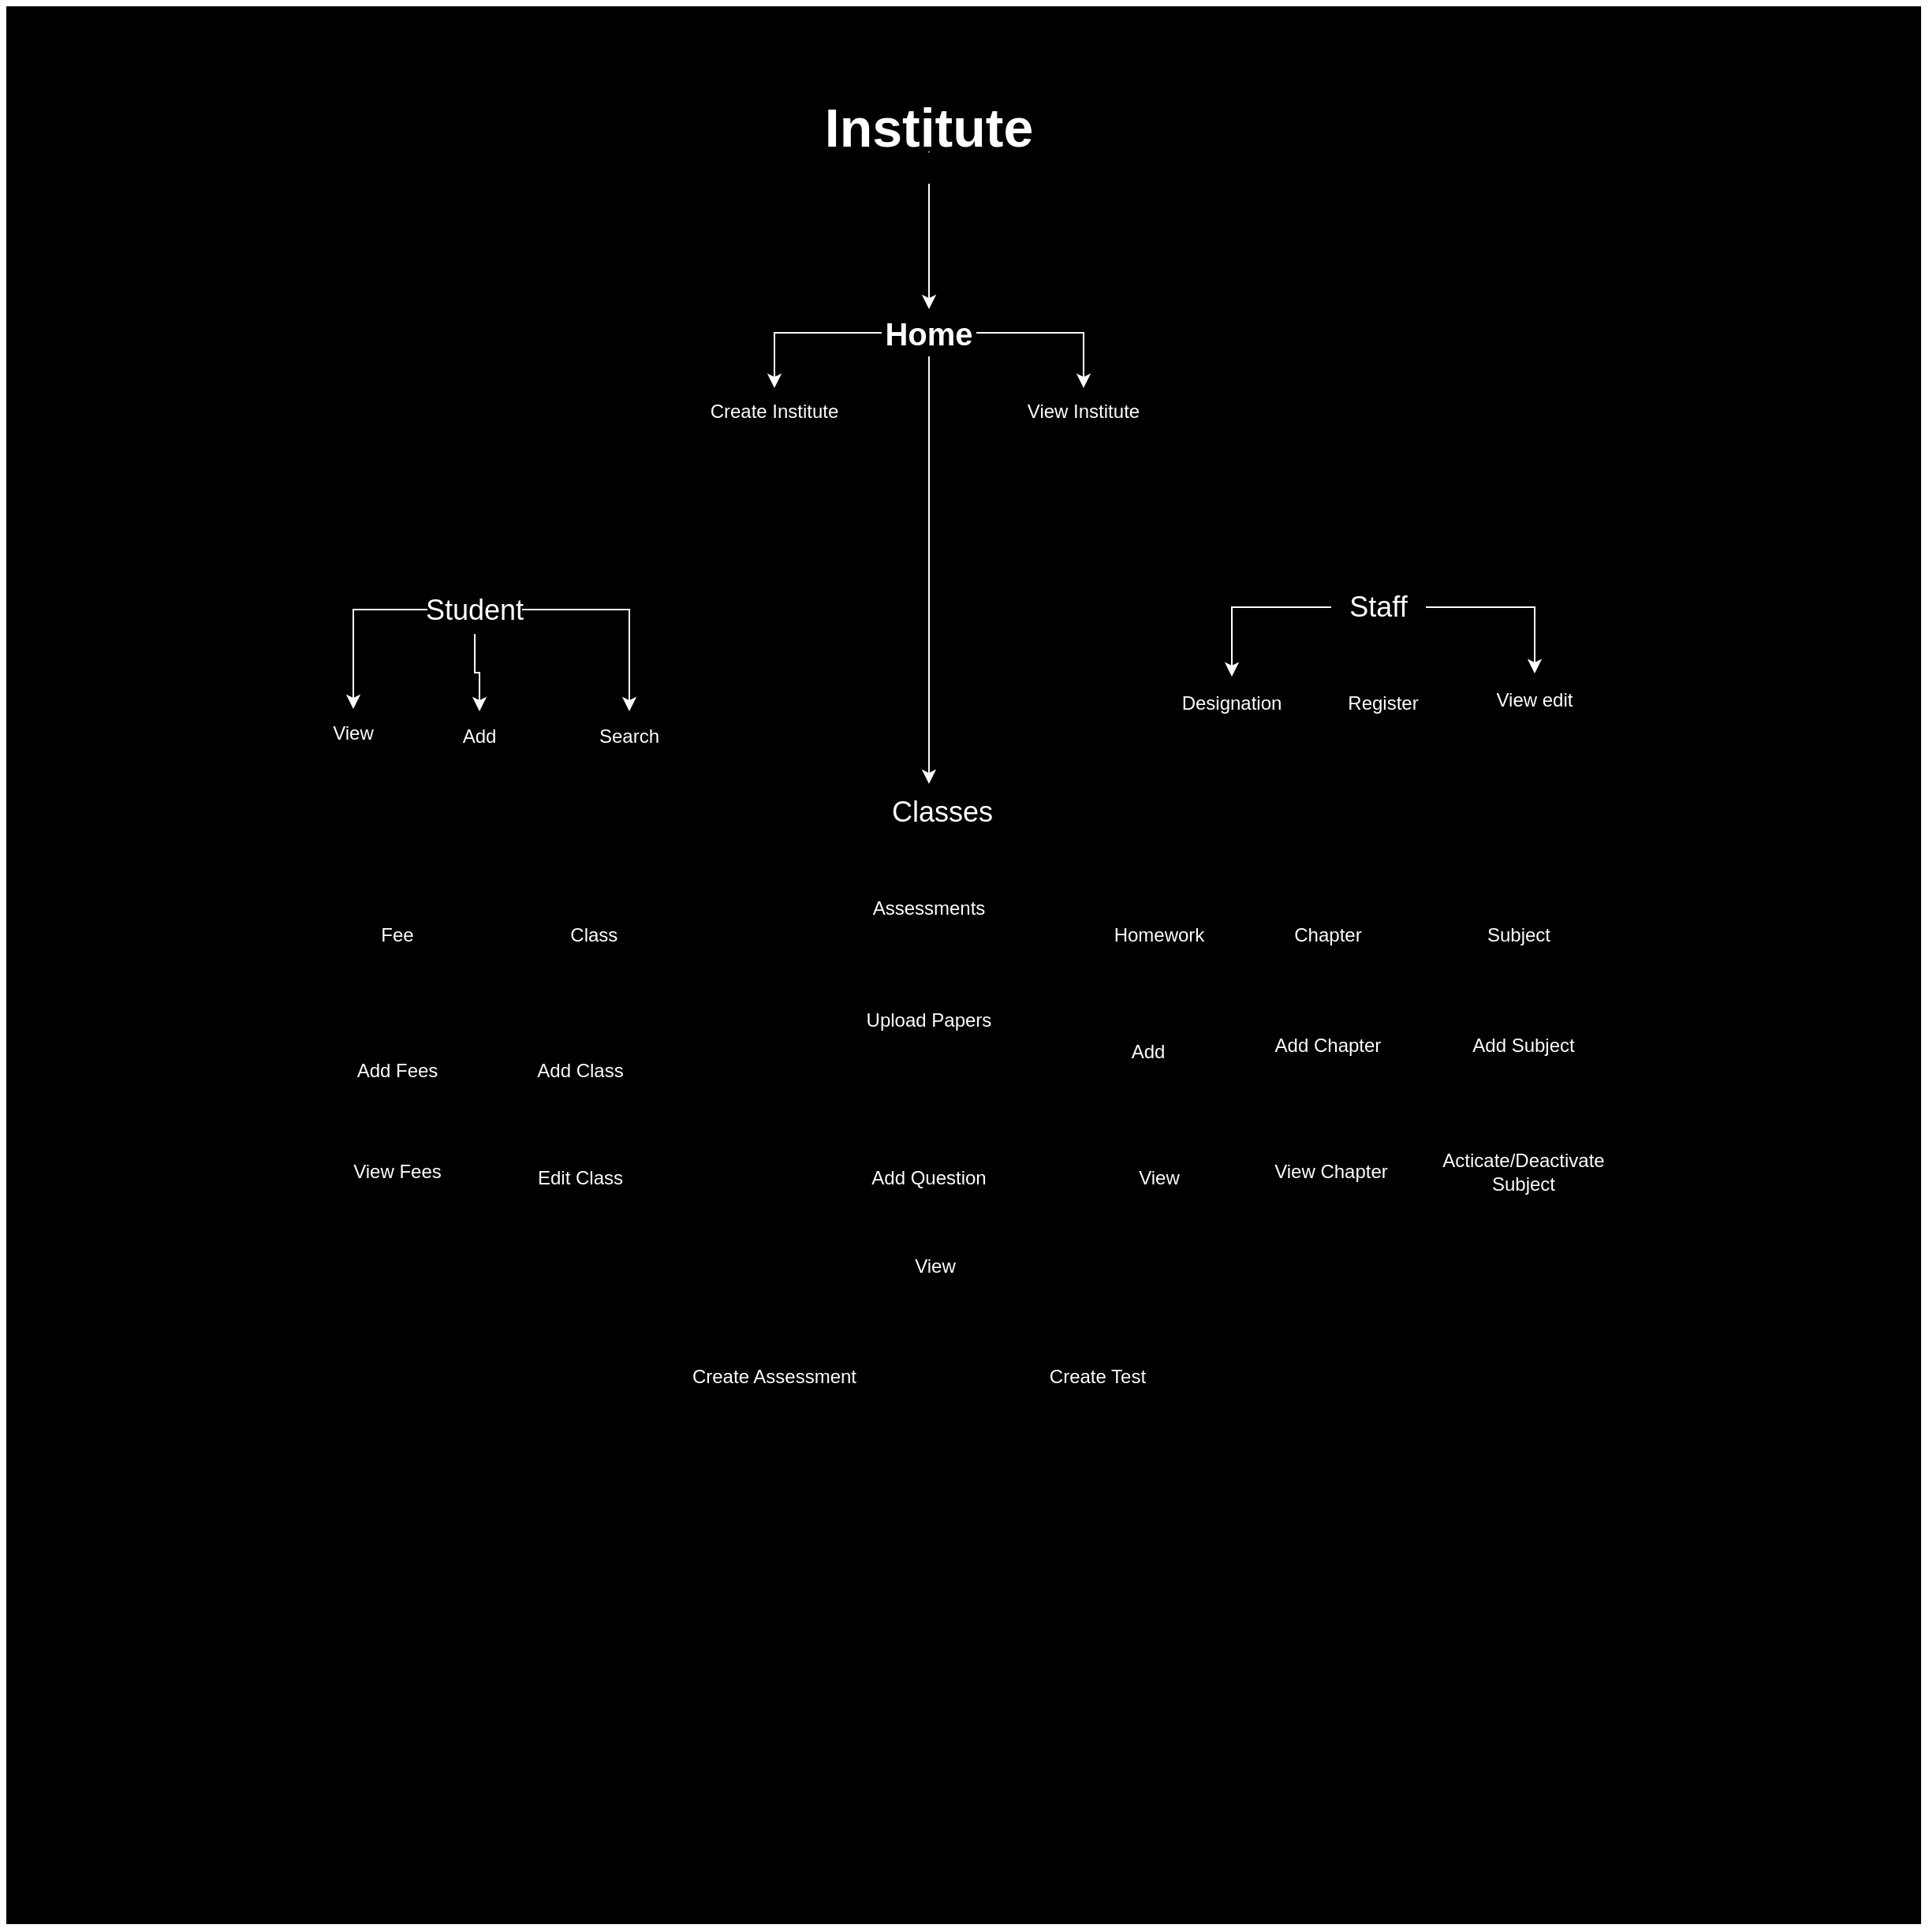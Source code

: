 <mxfile version="22.1.9" type="github" pages="3">
  <diagram id="XfFQc4lpr45RmB7iYrq8" name="Page-2">
    <mxGraphModel dx="1834" dy="1190" grid="0" gridSize="10" guides="1" tooltips="1" connect="1" arrows="1" fold="1" page="0" pageScale="1" pageWidth="850" pageHeight="1100" background="none" math="0" shadow="0">
      <root>
        <mxCell id="0" />
        <mxCell id="1" parent="0" />
        <mxCell id="HX8A5rJwsRxUEgA0GypL-1" value="" style="whiteSpace=wrap;html=1;aspect=fixed;fillColor=#000000;strokeWidth=4;strokeColor=#FFFFFF;perimeterSpacing=5;" vertex="1" parent="1">
          <mxGeometry x="-182" y="-4" width="1218" height="1220" as="geometry" />
        </mxCell>
        <mxCell id="BUTNde6oCuLkYMGQmW4x-39" style="edgeStyle=orthogonalEdgeStyle;rounded=0;orthogonalLoop=1;jettySize=auto;html=1;" edge="1" parent="1" source="BUTNde6oCuLkYMGQmW4x-2" target="BUTNde6oCuLkYMGQmW4x-3">
          <mxGeometry relative="1" as="geometry" />
        </mxCell>
        <mxCell id="BUTNde6oCuLkYMGQmW4x-41" value="" style="edgeStyle=orthogonalEdgeStyle;rounded=0;orthogonalLoop=1;jettySize=auto;html=1;" edge="1" parent="1" source="BUTNde6oCuLkYMGQmW4x-2" target="BUTNde6oCuLkYMGQmW4x-3">
          <mxGeometry relative="1" as="geometry" />
        </mxCell>
        <mxCell id="bxC1SI5Ce3kbiHqST6tL-2" style="edgeStyle=orthogonalEdgeStyle;rounded=0;orthogonalLoop=1;jettySize=auto;html=1;entryX=0.5;entryY=0;entryDx=0;entryDy=0;strokeColor=#FFFFFF;" edge="1" parent="1" source="BUTNde6oCuLkYMGQmW4x-2" target="BUTNde6oCuLkYMGQmW4x-3">
          <mxGeometry relative="1" as="geometry" />
        </mxCell>
        <mxCell id="BUTNde6oCuLkYMGQmW4x-2" value="&lt;h1 style=&quot;font-size: 34px;&quot;&gt;Institute&lt;/h1&gt;" style="text;html=1;strokeColor=none;fillColor=none;align=center;verticalAlign=middle;whiteSpace=wrap;rounded=0;labelBackgroundColor=none;fontColor=#FFFFFF;" vertex="1" parent="1">
          <mxGeometry x="290" y="60" width="230" height="30" as="geometry" />
        </mxCell>
        <mxCell id="bxC1SI5Ce3kbiHqST6tL-3" style="edgeStyle=orthogonalEdgeStyle;rounded=0;orthogonalLoop=1;jettySize=auto;html=1;entryX=0.5;entryY=0;entryDx=0;entryDy=0;strokeColor=#FFFFFF;" edge="1" parent="1" source="BUTNde6oCuLkYMGQmW4x-3" target="BUTNde6oCuLkYMGQmW4x-8">
          <mxGeometry relative="1" as="geometry" />
        </mxCell>
        <mxCell id="bxC1SI5Ce3kbiHqST6tL-4" value="" style="edgeStyle=orthogonalEdgeStyle;rounded=0;orthogonalLoop=1;jettySize=auto;html=1;" edge="1" parent="1" source="BUTNde6oCuLkYMGQmW4x-3" target="BUTNde6oCuLkYMGQmW4x-9">
          <mxGeometry relative="1" as="geometry" />
        </mxCell>
        <mxCell id="bxC1SI5Ce3kbiHqST6tL-8" style="edgeStyle=orthogonalEdgeStyle;rounded=0;orthogonalLoop=1;jettySize=auto;html=1;entryX=0.5;entryY=0;entryDx=0;entryDy=0;strokeColor=#FFFFFF;" edge="1" parent="1" source="BUTNde6oCuLkYMGQmW4x-3" target="BUTNde6oCuLkYMGQmW4x-9">
          <mxGeometry relative="1" as="geometry" />
        </mxCell>
        <mxCell id="bxC1SI5Ce3kbiHqST6tL-10" style="edgeStyle=orthogonalEdgeStyle;rounded=0;orthogonalLoop=1;jettySize=auto;html=1;entryX=0.569;entryY=-0.029;entryDx=0;entryDy=0;entryPerimeter=0;fillColor=#FFFFFF;strokeColor=#FFFFFF;" edge="1" parent="1" source="BUTNde6oCuLkYMGQmW4x-3" target="BUTNde6oCuLkYMGQmW4x-17">
          <mxGeometry relative="1" as="geometry" />
        </mxCell>
        <mxCell id="BUTNde6oCuLkYMGQmW4x-3" value="&lt;h3 style=&quot;font-size: 15px;&quot;&gt;&lt;font style=&quot;font-size: 20px;&quot;&gt;Home&lt;/font&gt;&lt;/h3&gt;" style="text;html=1;strokeColor=none;fillColor=none;align=center;verticalAlign=middle;whiteSpace=wrap;rounded=0;labelBackgroundColor=none;fontColor=#FFFFFF;" vertex="1" parent="1">
          <mxGeometry x="375" y="190" width="60" height="30" as="geometry" />
        </mxCell>
        <mxCell id="bxC1SI5Ce3kbiHqST6tL-16" style="edgeStyle=orthogonalEdgeStyle;rounded=0;orthogonalLoop=1;jettySize=auto;html=1;entryX=0.5;entryY=0;entryDx=0;entryDy=0;strokeColor=#FFFFFF;" edge="1" parent="1" source="BUTNde6oCuLkYMGQmW4x-4" target="BUTNde6oCuLkYMGQmW4x-6">
          <mxGeometry relative="1" as="geometry" />
        </mxCell>
        <mxCell id="bxC1SI5Ce3kbiHqST6tL-17" style="edgeStyle=orthogonalEdgeStyle;rounded=0;orthogonalLoop=1;jettySize=auto;html=1;entryX=0.5;entryY=0;entryDx=0;entryDy=0;strokeColor=#FFFFFF;" edge="1" parent="1" source="BUTNde6oCuLkYMGQmW4x-4" target="BUTNde6oCuLkYMGQmW4x-7">
          <mxGeometry relative="1" as="geometry" />
        </mxCell>
        <mxCell id="bxC1SI5Ce3kbiHqST6tL-20" value="" style="edgeStyle=orthogonalEdgeStyle;rounded=0;orthogonalLoop=1;jettySize=auto;html=1;" edge="1" parent="1" source="BUTNde6oCuLkYMGQmW4x-4" target="BUTNde6oCuLkYMGQmW4x-5">
          <mxGeometry relative="1" as="geometry" />
        </mxCell>
        <mxCell id="BUTNde6oCuLkYMGQmW4x-4" value="&lt;font style=&quot;font-size: 18px;&quot;&gt;Staff&lt;/font&gt;" style="text;html=1;strokeColor=none;fillColor=none;align=center;verticalAlign=middle;whiteSpace=wrap;rounded=0;labelBackgroundColor=none;fontColor=#FFFFFF;" vertex="1" parent="1">
          <mxGeometry x="660" y="362" width="60" height="34" as="geometry" />
        </mxCell>
        <mxCell id="BUTNde6oCuLkYMGQmW4x-5" value="Register" style="text;html=1;strokeColor=none;fillColor=none;align=center;verticalAlign=middle;whiteSpace=wrap;rounded=0;labelBackgroundColor=none;fontColor=#FFFFFF;" vertex="1" parent="1">
          <mxGeometry x="663" y="423" width="60" height="34" as="geometry" />
        </mxCell>
        <mxCell id="BUTNde6oCuLkYMGQmW4x-6" value="Designation" style="text;html=1;strokeColor=none;fillColor=none;align=center;verticalAlign=middle;whiteSpace=wrap;rounded=0;labelBackgroundColor=none;fontColor=#FFFFFF;" vertex="1" parent="1">
          <mxGeometry x="567" y="423" width="60" height="34" as="geometry" />
        </mxCell>
        <mxCell id="BUTNde6oCuLkYMGQmW4x-7" value="View edit" style="text;html=1;strokeColor=none;fillColor=none;align=center;verticalAlign=middle;whiteSpace=wrap;rounded=0;labelBackgroundColor=none;fontColor=#FFFFFF;" vertex="1" parent="1">
          <mxGeometry x="759" y="421" width="60" height="34" as="geometry" />
        </mxCell>
        <mxCell id="BUTNde6oCuLkYMGQmW4x-8" value="Create Institute" style="text;html=1;strokeColor=none;fillColor=none;align=center;verticalAlign=middle;whiteSpace=wrap;rounded=0;labelBackgroundColor=none;fontColor=#FFFFFF;" vertex="1" parent="1">
          <mxGeometry x="257" y="240" width="100" height="30" as="geometry" />
        </mxCell>
        <mxCell id="BUTNde6oCuLkYMGQmW4x-9" value="View Institute" style="text;html=1;strokeColor=none;fillColor=none;align=center;verticalAlign=middle;whiteSpace=wrap;rounded=0;labelBackgroundColor=none;fontColor=#FFFFFF;" vertex="1" parent="1">
          <mxGeometry x="453" y="240" width="100" height="30" as="geometry" />
        </mxCell>
        <mxCell id="bxC1SI5Ce3kbiHqST6tL-13" style="edgeStyle=orthogonalEdgeStyle;rounded=0;orthogonalLoop=1;jettySize=auto;html=1;entryX=0.5;entryY=0;entryDx=0;entryDy=0;strokeColor=#FFFFFF;fillColor=#FFFFFF;" edge="1" parent="1" source="BUTNde6oCuLkYMGQmW4x-10" target="BUTNde6oCuLkYMGQmW4x-13">
          <mxGeometry relative="1" as="geometry" />
        </mxCell>
        <mxCell id="bxC1SI5Ce3kbiHqST6tL-14" style="edgeStyle=orthogonalEdgeStyle;rounded=0;orthogonalLoop=1;jettySize=auto;html=1;entryX=0.5;entryY=0;entryDx=0;entryDy=0;strokeColor=#FFFFFF;" edge="1" parent="1" source="BUTNde6oCuLkYMGQmW4x-10" target="BUTNde6oCuLkYMGQmW4x-12">
          <mxGeometry relative="1" as="geometry" />
        </mxCell>
        <mxCell id="bxC1SI5Ce3kbiHqST6tL-15" style="edgeStyle=orthogonalEdgeStyle;rounded=0;orthogonalLoop=1;jettySize=auto;html=1;entryX=0.5;entryY=0;entryDx=0;entryDy=0;strokeColor=#FFFFFF;" edge="1" parent="1" source="BUTNde6oCuLkYMGQmW4x-10" target="BUTNde6oCuLkYMGQmW4x-11">
          <mxGeometry relative="1" as="geometry" />
        </mxCell>
        <mxCell id="BUTNde6oCuLkYMGQmW4x-10" value="&lt;font style=&quot;font-size: 18px;&quot;&gt;Student&lt;/font&gt;" style="text;html=1;strokeColor=none;fillColor=none;align=center;verticalAlign=middle;whiteSpace=wrap;rounded=0;labelBackgroundColor=none;fontColor=#FFFFFF;" vertex="1" parent="1">
          <mxGeometry x="87" y="365" width="60" height="31" as="geometry" />
        </mxCell>
        <mxCell id="BUTNde6oCuLkYMGQmW4x-11" value="Add" style="text;html=1;strokeColor=none;fillColor=none;align=center;verticalAlign=middle;whiteSpace=wrap;rounded=0;labelBackgroundColor=none;fontColor=#FFFFFF;" vertex="1" parent="1">
          <mxGeometry x="90" y="445" width="60" height="31" as="geometry" />
        </mxCell>
        <mxCell id="BUTNde6oCuLkYMGQmW4x-12" value="Search" style="text;html=1;strokeColor=none;fillColor=none;align=center;verticalAlign=middle;whiteSpace=wrap;rounded=0;labelBackgroundColor=none;fontColor=#FFFFFF;" vertex="1" parent="1">
          <mxGeometry x="185" y="445" width="60" height="31" as="geometry" />
        </mxCell>
        <mxCell id="BUTNde6oCuLkYMGQmW4x-13" value="View" style="text;html=1;strokeColor=none;fillColor=none;align=center;verticalAlign=middle;whiteSpace=wrap;rounded=0;labelBackgroundColor=none;fontColor=#FFFFFF;" vertex="1" parent="1">
          <mxGeometry x="10" y="443.5" width="60" height="31" as="geometry" />
        </mxCell>
        <mxCell id="BUTNde6oCuLkYMGQmW4x-14" value="&amp;nbsp;Class" style="text;html=1;strokeColor=none;fillColor=none;align=center;verticalAlign=middle;whiteSpace=wrap;rounded=0;labelBackgroundColor=none;fontColor=#FFFFFF;" vertex="1" parent="1">
          <mxGeometry x="160" y="570" width="62" height="34" as="geometry" />
        </mxCell>
        <mxCell id="BUTNde6oCuLkYMGQmW4x-15" value="Add Class" style="text;html=1;strokeColor=none;fillColor=none;align=center;verticalAlign=middle;whiteSpace=wrap;rounded=0;labelBackgroundColor=none;fontColor=#FFFFFF;" vertex="1" parent="1">
          <mxGeometry x="153" y="656" width="62" height="34" as="geometry" />
        </mxCell>
        <mxCell id="BUTNde6oCuLkYMGQmW4x-16" value="Edit Class" style="text;html=1;strokeColor=none;fillColor=none;align=center;verticalAlign=middle;whiteSpace=wrap;rounded=0;labelBackgroundColor=none;fontColor=#FFFFFF;" vertex="1" parent="1">
          <mxGeometry x="153" y="724" width="62" height="34" as="geometry" />
        </mxCell>
        <mxCell id="5PcJ2tvyWqNSQ-_DcHKA-1" value="" style="edgeStyle=orthogonalEdgeStyle;rounded=0;orthogonalLoop=1;jettySize=auto;html=1;" edge="1" parent="1" source="BUTNde6oCuLkYMGQmW4x-17" target="BUTNde6oCuLkYMGQmW4x-28">
          <mxGeometry relative="1" as="geometry" />
        </mxCell>
        <mxCell id="5PcJ2tvyWqNSQ-_DcHKA-2" style="edgeStyle=orthogonalEdgeStyle;rounded=0;orthogonalLoop=1;jettySize=auto;html=1;exitX=0.5;exitY=1;exitDx=0;exitDy=0;" edge="1" parent="1">
          <mxGeometry relative="1" as="geometry">
            <mxPoint x="406" y="526" as="sourcePoint" />
            <mxPoint x="415" y="553" as="targetPoint" />
          </mxGeometry>
        </mxCell>
        <mxCell id="BUTNde6oCuLkYMGQmW4x-17" value="&lt;font style=&quot;font-size: 18px;&quot;&gt;&amp;nbsp;&amp;nbsp;&amp;nbsp;&amp;nbsp;&amp;nbsp;&amp;nbsp; Classes&lt;/font&gt;" style="text;html=1;strokeColor=none;fillColor=none;align=center;verticalAlign=middle;whiteSpace=wrap;rounded=0;labelBackgroundColor=none;fontColor=#FFFFFF;" vertex="1" parent="1">
          <mxGeometry x="331" y="492" width="130" height="34" as="geometry" />
        </mxCell>
        <mxCell id="BUTNde6oCuLkYMGQmW4x-18" value="Subject" style="text;html=1;strokeColor=none;fillColor=none;align=center;verticalAlign=middle;whiteSpace=wrap;rounded=0;labelBackgroundColor=none;fontColor=#FFFFFF;" vertex="1" parent="1">
          <mxGeometry x="748" y="570" width="62" height="34" as="geometry" />
        </mxCell>
        <mxCell id="BUTNde6oCuLkYMGQmW4x-19" value="Add Subject" style="text;html=1;strokeColor=none;fillColor=none;align=center;verticalAlign=middle;whiteSpace=wrap;rounded=0;labelBackgroundColor=none;fontColor=#FFFFFF;" vertex="1" parent="1">
          <mxGeometry x="734" y="640" width="96" height="34" as="geometry" />
        </mxCell>
        <mxCell id="BUTNde6oCuLkYMGQmW4x-20" value="Acticate/Deactivate Subject" style="text;html=1;strokeColor=none;fillColor=none;align=center;verticalAlign=middle;whiteSpace=wrap;rounded=0;labelBackgroundColor=none;fontColor=#FFFFFF;" vertex="1" parent="1">
          <mxGeometry x="714" y="720" width="136" height="34" as="geometry" />
        </mxCell>
        <mxCell id="BUTNde6oCuLkYMGQmW4x-21" value="Fee" style="text;html=1;strokeColor=none;fillColor=none;align=center;verticalAlign=middle;whiteSpace=wrap;rounded=0;labelBackgroundColor=none;fontColor=#FFFFFF;" vertex="1" parent="1">
          <mxGeometry x="37" y="570" width="62" height="34" as="geometry" />
        </mxCell>
        <mxCell id="BUTNde6oCuLkYMGQmW4x-22" value="Add Fees" style="text;html=1;strokeColor=none;fillColor=none;align=center;verticalAlign=middle;whiteSpace=wrap;rounded=0;labelBackgroundColor=none;fontColor=#FFFFFF;" vertex="1" parent="1">
          <mxGeometry x="20" y="656" width="96" height="34" as="geometry" />
        </mxCell>
        <mxCell id="BUTNde6oCuLkYMGQmW4x-23" value="View Fees" style="text;html=1;strokeColor=none;fillColor=none;align=center;verticalAlign=middle;whiteSpace=wrap;rounded=0;labelBackgroundColor=none;fontColor=#FFFFFF;" vertex="1" parent="1">
          <mxGeometry y="720" width="136" height="34" as="geometry" />
        </mxCell>
        <mxCell id="BUTNde6oCuLkYMGQmW4x-24" value="Chapter" style="text;html=1;strokeColor=none;fillColor=none;align=center;verticalAlign=middle;whiteSpace=wrap;rounded=0;labelBackgroundColor=none;fontColor=#FFFFFF;" vertex="1" parent="1">
          <mxGeometry x="627" y="570" width="62" height="34" as="geometry" />
        </mxCell>
        <mxCell id="BUTNde6oCuLkYMGQmW4x-25" value="Add Chapter" style="text;html=1;strokeColor=none;fillColor=none;align=center;verticalAlign=middle;whiteSpace=wrap;rounded=0;labelBackgroundColor=none;fontColor=#FFFFFF;" vertex="1" parent="1">
          <mxGeometry x="610" y="640" width="96" height="34" as="geometry" />
        </mxCell>
        <mxCell id="BUTNde6oCuLkYMGQmW4x-26" value="View Chapter" style="text;html=1;strokeColor=none;fillColor=none;align=center;verticalAlign=middle;whiteSpace=wrap;rounded=0;labelBackgroundColor=none;fontColor=#FFFFFF;" vertex="1" parent="1">
          <mxGeometry x="592" y="720" width="136" height="34" as="geometry" />
        </mxCell>
        <mxCell id="BUTNde6oCuLkYMGQmW4x-27" value="Assessments" style="text;html=1;strokeColor=none;fillColor=none;align=center;verticalAlign=middle;whiteSpace=wrap;rounded=0;labelBackgroundColor=none;fontColor=#FFFFFF;" vertex="1" parent="1">
          <mxGeometry x="341" y="553" width="128" height="34" as="geometry" />
        </mxCell>
        <mxCell id="BUTNde6oCuLkYMGQmW4x-28" value="Upload Papers" style="text;html=1;strokeColor=none;fillColor=none;align=center;verticalAlign=middle;whiteSpace=wrap;rounded=0;labelBackgroundColor=none;fontColor=#FFFFFF;" vertex="1" parent="1">
          <mxGeometry x="336" y="624" width="138" height="34" as="geometry" />
        </mxCell>
        <mxCell id="BUTNde6oCuLkYMGQmW4x-29" value="Add Question" style="text;html=1;strokeColor=none;fillColor=none;align=center;verticalAlign=middle;whiteSpace=wrap;rounded=0;labelBackgroundColor=none;fontColor=#FFFFFF;" vertex="1" parent="1">
          <mxGeometry x="338" y="724" width="134" height="34" as="geometry" />
        </mxCell>
        <mxCell id="BUTNde6oCuLkYMGQmW4x-30" value="View " style="text;html=1;strokeColor=none;fillColor=none;align=center;verticalAlign=middle;whiteSpace=wrap;rounded=0;labelBackgroundColor=none;fontColor=#FFFFFF;" vertex="1" parent="1">
          <mxGeometry x="342" y="780" width="134" height="34" as="geometry" />
        </mxCell>
        <mxCell id="BUTNde6oCuLkYMGQmW4x-31" value="Create Assessment" style="text;html=1;strokeColor=none;fillColor=none;align=center;verticalAlign=middle;whiteSpace=wrap;rounded=0;labelBackgroundColor=none;fontColor=#FFFFFF;" vertex="1" parent="1">
          <mxGeometry x="239" y="850" width="136" height="34" as="geometry" />
        </mxCell>
        <mxCell id="BUTNde6oCuLkYMGQmW4x-32" value="Create Test" style="text;html=1;strokeColor=none;fillColor=none;align=center;verticalAlign=middle;whiteSpace=wrap;rounded=0;labelBackgroundColor=none;fontColor=#FFFFFF;" vertex="1" parent="1">
          <mxGeometry x="444" y="850" width="136" height="34" as="geometry" />
        </mxCell>
        <mxCell id="BUTNde6oCuLkYMGQmW4x-33" value="Homework" style="text;html=1;strokeColor=none;fillColor=none;align=center;verticalAlign=middle;whiteSpace=wrap;rounded=0;labelBackgroundColor=none;fontColor=#FFFFFF;" vertex="1" parent="1">
          <mxGeometry x="520" y="570" width="62" height="34" as="geometry" />
        </mxCell>
        <mxCell id="BUTNde6oCuLkYMGQmW4x-34" value="Add " style="text;html=1;strokeColor=none;fillColor=none;align=center;verticalAlign=middle;whiteSpace=wrap;rounded=0;labelBackgroundColor=none;fontColor=#FFFFFF;" vertex="1" parent="1">
          <mxGeometry x="496" y="644" width="96" height="34" as="geometry" />
        </mxCell>
        <mxCell id="BUTNde6oCuLkYMGQmW4x-35" value="View" style="text;html=1;strokeColor=none;fillColor=none;align=center;verticalAlign=middle;whiteSpace=wrap;rounded=0;labelBackgroundColor=none;fontColor=#FFFFFF;" vertex="1" parent="1">
          <mxGeometry x="503" y="724" width="96" height="34" as="geometry" />
        </mxCell>
        <mxCell id="BUTNde6oCuLkYMGQmW4x-36" value="Text" style="text;html=1;align=center;verticalAlign=middle;resizable=0;points=[];autosize=1;strokeColor=none;fillColor=none;" vertex="1" parent="1">
          <mxGeometry x="426" y="508" width="50" height="30" as="geometry" />
        </mxCell>
        <mxCell id="BUTNde6oCuLkYMGQmW4x-37" value="Text" style="text;html=1;align=center;verticalAlign=middle;resizable=0;points=[];autosize=1;strokeColor=none;fillColor=none;" vertex="1" parent="1">
          <mxGeometry x="336" y="468" width="50" height="30" as="geometry" />
        </mxCell>
        <mxCell id="BUTNde6oCuLkYMGQmW4x-40" style="edgeStyle=orthogonalEdgeStyle;rounded=0;orthogonalLoop=1;jettySize=auto;html=1;entryX=0.5;entryY=1;entryDx=0;entryDy=0;" edge="1" parent="1" source="BUTNde6oCuLkYMGQmW4x-2" target="BUTNde6oCuLkYMGQmW4x-2">
          <mxGeometry relative="1" as="geometry" />
        </mxCell>
      </root>
    </mxGraphModel>
  </diagram>
  <diagram id="AHa-VYXpj9-PuK_xeE5P" name="Page-3">
    <mxGraphModel dx="1434" dy="1190" grid="0" gridSize="10" guides="1" tooltips="1" connect="1" arrows="1" fold="1" page="0" pageScale="1" pageWidth="850" pageHeight="1100" background="#000000" math="0" shadow="0">
      <root>
        <mxCell id="0" />
        <mxCell id="1" parent="0" />
        <mxCell id="RcnfmCFYJh19YP77GaBL-2" value="Text" style="text;html=1;align=center;verticalAlign=middle;resizable=0;points=[];autosize=1;strokeColor=none;fillColor=none;" vertex="1" parent="1">
          <mxGeometry x="158.5" y="-211" width="41" height="26" as="geometry" />
        </mxCell>
        <mxCell id="RcnfmCFYJh19YP77GaBL-8" style="edgeStyle=orthogonalEdgeStyle;rounded=0;orthogonalLoop=1;jettySize=auto;html=1;" edge="1" parent="1" source="RcnfmCFYJh19YP77GaBL-7">
          <mxGeometry relative="1" as="geometry">
            <mxPoint x="550" y="23" as="targetPoint" />
          </mxGeometry>
        </mxCell>
        <mxCell id="RcnfmCFYJh19YP77GaBL-7" value="Text" style="text;html=1;align=center;verticalAlign=middle;resizable=0;points=[];autosize=1;strokeColor=none;fillColor=none;" vertex="1" parent="1">
          <mxGeometry x="580.5" y="-146" width="41" height="26" as="geometry" />
        </mxCell>
      </root>
    </mxGraphModel>
  </diagram>
  <diagram name="Page-1" id="QvPNZaajVMxAod5KXhOd">
    <mxGraphModel dx="2284" dy="790" grid="0" gridSize="10" guides="1" tooltips="1" connect="1" arrows="1" fold="1" page="1" pageScale="1" pageWidth="850" pageHeight="1100" background="none" math="0" shadow="0">
      <root>
        <mxCell id="0" />
        <mxCell id="1" parent="0" />
        <mxCell id="bK7Jser6WUz6FWJgmEhk-16" style="edgeStyle=orthogonalEdgeStyle;rounded=0;orthogonalLoop=1;jettySize=auto;html=1;exitX=0.5;exitY=1;exitDx=0;exitDy=0;entryX=0.5;entryY=0;entryDx=0;entryDy=0;labelBackgroundColor=none;fontColor=#000000;strokeColor=#23445D;" edge="1" parent="1" source="bK7Jser6WUz6FWJgmEhk-2" target="bK7Jser6WUz6FWJgmEhk-3">
          <mxGeometry relative="1" as="geometry" />
        </mxCell>
        <mxCell id="bK7Jser6WUz6FWJgmEhk-2" value="&lt;h1 style=&quot;font-size: 34px;&quot;&gt;Institute&lt;/h1&gt;" style="text;html=1;strokeColor=none;fillColor=none;align=center;verticalAlign=middle;whiteSpace=wrap;rounded=0;labelBackgroundColor=none;fontColor=#000000;" vertex="1" parent="1">
          <mxGeometry x="290" y="60" width="230" height="30" as="geometry" />
        </mxCell>
        <mxCell id="WCCemP8OaZmOhD-pO7ov-30" style="edgeStyle=orthogonalEdgeStyle;rounded=0;orthogonalLoop=1;jettySize=auto;html=1;entryX=0.5;entryY=0;entryDx=0;entryDy=0;" edge="1" parent="1" source="bK7Jser6WUz6FWJgmEhk-3" target="bK7Jser6WUz6FWJgmEhk-22">
          <mxGeometry relative="1" as="geometry" />
        </mxCell>
        <mxCell id="WCCemP8OaZmOhD-pO7ov-31" style="edgeStyle=orthogonalEdgeStyle;rounded=0;orthogonalLoop=1;jettySize=auto;html=1;exitX=0.5;exitY=1;exitDx=0;exitDy=0;" edge="1" parent="1" source="bK7Jser6WUz6FWJgmEhk-3">
          <mxGeometry relative="1" as="geometry">
            <mxPoint x="405" y="349" as="targetPoint" />
          </mxGeometry>
        </mxCell>
        <mxCell id="WCCemP8OaZmOhD-pO7ov-33" style="edgeStyle=orthogonalEdgeStyle;rounded=0;orthogonalLoop=1;jettySize=auto;html=1;exitX=1;exitY=1;exitDx=0;exitDy=0;entryX=0.5;entryY=0;entryDx=0;entryDy=0;" edge="1" parent="1" source="bK7Jser6WUz6FWJgmEhk-3" target="bK7Jser6WUz6FWJgmEhk-4">
          <mxGeometry relative="1" as="geometry" />
        </mxCell>
        <mxCell id="bK7Jser6WUz6FWJgmEhk-3" value="&lt;h3 style=&quot;font-size: 15px;&quot;&gt;&lt;font style=&quot;font-size: 20px;&quot;&gt;Home&lt;/font&gt;&lt;/h3&gt;" style="text;html=1;strokeColor=none;fillColor=none;align=center;verticalAlign=middle;whiteSpace=wrap;rounded=0;labelBackgroundColor=none;fontColor=#000000;" vertex="1" parent="1">
          <mxGeometry x="375" y="190" width="60" height="30" as="geometry" />
        </mxCell>
        <mxCell id="WCCemP8OaZmOhD-pO7ov-40" style="edgeStyle=orthogonalEdgeStyle;rounded=0;orthogonalLoop=1;jettySize=auto;html=1;exitX=0.5;exitY=1;exitDx=0;exitDy=0;entryX=0.5;entryY=0;entryDx=0;entryDy=0;" edge="1" parent="1" source="bK7Jser6WUz6FWJgmEhk-4" target="bK7Jser6WUz6FWJgmEhk-5">
          <mxGeometry relative="1" as="geometry" />
        </mxCell>
        <mxCell id="WCCemP8OaZmOhD-pO7ov-43" style="edgeStyle=orthogonalEdgeStyle;rounded=0;orthogonalLoop=1;jettySize=auto;html=1;entryX=0.25;entryY=0;entryDx=0;entryDy=0;" edge="1" parent="1" source="bK7Jser6WUz6FWJgmEhk-4" target="bK7Jser6WUz6FWJgmEhk-6">
          <mxGeometry relative="1" as="geometry" />
        </mxCell>
        <mxCell id="WCCemP8OaZmOhD-pO7ov-44" style="edgeStyle=orthogonalEdgeStyle;rounded=0;orthogonalLoop=1;jettySize=auto;html=1;exitX=1;exitY=0.5;exitDx=0;exitDy=0;entryX=0.5;entryY=0;entryDx=0;entryDy=0;" edge="1" parent="1" source="bK7Jser6WUz6FWJgmEhk-4" target="bK7Jser6WUz6FWJgmEhk-8">
          <mxGeometry relative="1" as="geometry" />
        </mxCell>
        <mxCell id="bK7Jser6WUz6FWJgmEhk-4" value="&lt;font style=&quot;font-size: 18px;&quot;&gt;Staff&lt;/font&gt;" style="text;html=1;strokeColor=none;fillColor=none;align=center;verticalAlign=middle;whiteSpace=wrap;rounded=0;labelBackgroundColor=none;fontColor=#000000;" vertex="1" parent="1">
          <mxGeometry x="660" y="362" width="60" height="34" as="geometry" />
        </mxCell>
        <mxCell id="bK7Jser6WUz6FWJgmEhk-5" value="Register" style="text;html=1;strokeColor=none;fillColor=none;align=center;verticalAlign=middle;whiteSpace=wrap;rounded=0;labelBackgroundColor=none;fontColor=#000000;" vertex="1" parent="1">
          <mxGeometry x="660" y="456" width="60" height="36" as="geometry" />
        </mxCell>
        <mxCell id="bK7Jser6WUz6FWJgmEhk-6" value="Designation" style="text;html=1;strokeColor=none;fillColor=none;align=center;verticalAlign=middle;whiteSpace=wrap;rounded=0;labelBackgroundColor=none;fontColor=#000000;" vertex="1" parent="1">
          <mxGeometry x="548" y="456" width="60" height="36" as="geometry" />
        </mxCell>
        <mxCell id="bK7Jser6WUz6FWJgmEhk-8" value="View edit" style="text;html=1;strokeColor=none;fillColor=none;align=center;verticalAlign=middle;whiteSpace=wrap;rounded=0;labelBackgroundColor=none;fontColor=#000000;" vertex="1" parent="1">
          <mxGeometry x="758" y="456" width="60" height="36" as="geometry" />
        </mxCell>
        <mxCell id="bK7Jser6WUz6FWJgmEhk-20" value="Create Institute" style="text;html=1;strokeColor=none;fillColor=none;align=center;verticalAlign=middle;whiteSpace=wrap;rounded=0;labelBackgroundColor=none;fontColor=#000000;" vertex="1" parent="1">
          <mxGeometry x="136" y="240" width="100" height="30" as="geometry" />
        </mxCell>
        <mxCell id="bK7Jser6WUz6FWJgmEhk-22" value="View Institute" style="text;html=1;strokeColor=none;fillColor=none;align=center;verticalAlign=middle;whiteSpace=wrap;rounded=0;labelBackgroundColor=none;fontColor=#000000;" vertex="1" parent="1">
          <mxGeometry x="592" y="240" width="100" height="30" as="geometry" />
        </mxCell>
        <mxCell id="WCCemP8OaZmOhD-pO7ov-34" style="edgeStyle=orthogonalEdgeStyle;rounded=0;orthogonalLoop=1;jettySize=auto;html=1;exitX=0.5;exitY=1;exitDx=0;exitDy=0;" edge="1" parent="1" source="bK7Jser6WUz6FWJgmEhk-27">
          <mxGeometry relative="1" as="geometry">
            <mxPoint x="120" y="458" as="targetPoint" />
          </mxGeometry>
        </mxCell>
        <mxCell id="WCCemP8OaZmOhD-pO7ov-38" style="edgeStyle=orthogonalEdgeStyle;rounded=0;orthogonalLoop=1;jettySize=auto;html=1;exitX=0;exitY=0.75;exitDx=0;exitDy=0;entryX=0.5;entryY=0;entryDx=0;entryDy=0;" edge="1" parent="1" source="bK7Jser6WUz6FWJgmEhk-27" target="bK7Jser6WUz6FWJgmEhk-31">
          <mxGeometry relative="1" as="geometry" />
        </mxCell>
        <mxCell id="WCCemP8OaZmOhD-pO7ov-39" style="edgeStyle=orthogonalEdgeStyle;rounded=0;orthogonalLoop=1;jettySize=auto;html=1;exitX=1;exitY=0.75;exitDx=0;exitDy=0;entryX=0.5;entryY=0;entryDx=0;entryDy=0;" edge="1" parent="1" source="bK7Jser6WUz6FWJgmEhk-27" target="bK7Jser6WUz6FWJgmEhk-30">
          <mxGeometry relative="1" as="geometry" />
        </mxCell>
        <mxCell id="bK7Jser6WUz6FWJgmEhk-27" value="&lt;font style=&quot;font-size: 18px;&quot;&gt;Student&lt;/font&gt;" style="text;html=1;strokeColor=none;fillColor=none;align=center;verticalAlign=middle;whiteSpace=wrap;rounded=0;labelBackgroundColor=none;fontColor=#000000;" vertex="1" parent="1">
          <mxGeometry x="90" y="370" width="60" height="31" as="geometry" />
        </mxCell>
        <mxCell id="bK7Jser6WUz6FWJgmEhk-29" value="Add" style="text;html=1;strokeColor=none;fillColor=none;align=center;verticalAlign=middle;whiteSpace=wrap;rounded=0;labelBackgroundColor=none;fontColor=#000000;" vertex="1" parent="1">
          <mxGeometry x="88" y="465" width="60" height="31" as="geometry" />
        </mxCell>
        <mxCell id="bK7Jser6WUz6FWJgmEhk-30" value="Search" style="text;html=1;strokeColor=none;fillColor=none;align=center;verticalAlign=middle;whiteSpace=wrap;rounded=0;labelBackgroundColor=none;fontColor=#000000;" vertex="1" parent="1">
          <mxGeometry x="181" y="465" width="60" height="31" as="geometry" />
        </mxCell>
        <mxCell id="bK7Jser6WUz6FWJgmEhk-31" value="View" style="text;html=1;strokeColor=none;fillColor=none;align=center;verticalAlign=middle;whiteSpace=wrap;rounded=0;labelBackgroundColor=none;fontColor=#000000;" vertex="1" parent="1">
          <mxGeometry x="9" y="465" width="60" height="31" as="geometry" />
        </mxCell>
        <mxCell id="WCCemP8OaZmOhD-pO7ov-10" style="edgeStyle=orthogonalEdgeStyle;rounded=0;orthogonalLoop=1;jettySize=auto;html=1;entryX=0.5;entryY=0;entryDx=0;entryDy=0;" edge="1" parent="1" source="bK7Jser6WUz6FWJgmEhk-50" target="bK7Jser6WUz6FWJgmEhk-51">
          <mxGeometry relative="1" as="geometry">
            <mxPoint x="186" y="661" as="targetPoint" />
          </mxGeometry>
        </mxCell>
        <mxCell id="WCCemP8OaZmOhD-pO7ov-51" style="edgeStyle=orthogonalEdgeStyle;rounded=0;orthogonalLoop=1;jettySize=auto;html=1;startArrow=classic;startFill=1;endArrow=none;endFill=0;" edge="1" parent="1" source="bK7Jser6WUz6FWJgmEhk-50">
          <mxGeometry relative="1" as="geometry">
            <mxPoint x="186" y="503" as="targetPoint" />
          </mxGeometry>
        </mxCell>
        <mxCell id="bK7Jser6WUz6FWJgmEhk-50" value="&amp;nbsp;Class" style="text;html=1;strokeColor=none;fillColor=none;align=center;verticalAlign=middle;whiteSpace=wrap;rounded=0;labelBackgroundColor=none;fontColor=#000000;" vertex="1" parent="1">
          <mxGeometry x="155" y="582" width="62" height="34" as="geometry" />
        </mxCell>
        <mxCell id="bK7Jser6WUz6FWJgmEhk-51" value="Add Class" style="text;html=1;strokeColor=none;fillColor=none;align=center;verticalAlign=middle;whiteSpace=wrap;rounded=0;labelBackgroundColor=none;fontColor=#000000;" vertex="1" parent="1">
          <mxGeometry x="112" y="711" width="62" height="34" as="geometry" />
        </mxCell>
        <mxCell id="WCCemP8OaZmOhD-pO7ov-58" style="edgeStyle=orthogonalEdgeStyle;rounded=0;orthogonalLoop=1;jettySize=auto;html=1;entryX=0.5;entryY=1;entryDx=0;entryDy=0;startArrow=classic;startFill=1;endArrow=none;endFill=0;" edge="1" parent="1" source="bK7Jser6WUz6FWJgmEhk-52" target="bK7Jser6WUz6FWJgmEhk-50">
          <mxGeometry relative="1" as="geometry" />
        </mxCell>
        <mxCell id="bK7Jser6WUz6FWJgmEhk-52" value="Edit Class" style="text;html=1;strokeColor=none;fillColor=none;align=center;verticalAlign=middle;whiteSpace=wrap;rounded=0;labelBackgroundColor=none;fontColor=#000000;" vertex="1" parent="1">
          <mxGeometry x="209" y="711" width="62" height="34" as="geometry" />
        </mxCell>
        <mxCell id="WCCemP8OaZmOhD-pO7ov-25" style="edgeStyle=orthogonalEdgeStyle;rounded=0;orthogonalLoop=1;jettySize=auto;html=1;exitX=0.5;exitY=1;exitDx=0;exitDy=0;endArrow=none;endFill=0;" edge="1" parent="1" source="bK7Jser6WUz6FWJgmEhk-55">
          <mxGeometry relative="1" as="geometry">
            <mxPoint x="400" y="506" as="targetPoint" />
          </mxGeometry>
        </mxCell>
        <mxCell id="bK7Jser6WUz6FWJgmEhk-55" value="&lt;font style=&quot;font-size: 18px;&quot;&gt;Classes&lt;/font&gt;" style="text;html=1;strokeColor=none;fillColor=none;align=center;verticalAlign=middle;whiteSpace=wrap;rounded=0;labelBackgroundColor=none;fontColor=#000000;" vertex="1" parent="1">
          <mxGeometry x="335" y="362" width="130" height="34" as="geometry" />
        </mxCell>
        <mxCell id="bK7Jser6WUz6FWJgmEhk-56" value="Subject" style="text;html=1;strokeColor=none;fillColor=none;align=center;verticalAlign=middle;whiteSpace=wrap;rounded=0;labelBackgroundColor=none;fontColor=#000000;" vertex="1" parent="1">
          <mxGeometry x="748" y="582" width="62" height="34" as="geometry" />
        </mxCell>
        <mxCell id="WCCemP8OaZmOhD-pO7ov-24" style="edgeStyle=orthogonalEdgeStyle;rounded=0;orthogonalLoop=1;jettySize=auto;html=1;exitX=0.5;exitY=1;exitDx=0;exitDy=0;" edge="1" parent="1">
          <mxGeometry relative="1" as="geometry">
            <mxPoint x="778" y="767" as="targetPoint" />
            <mxPoint x="778" y="717" as="sourcePoint" />
          </mxGeometry>
        </mxCell>
        <mxCell id="bK7Jser6WUz6FWJgmEhk-57" value="Add Subject" style="text;html=1;strokeColor=none;fillColor=none;align=center;verticalAlign=middle;whiteSpace=wrap;rounded=0;labelBackgroundColor=none;fontColor=#000000;" vertex="1" parent="1">
          <mxGeometry x="740" y="683" width="96" height="34" as="geometry" />
        </mxCell>
        <mxCell id="bK7Jser6WUz6FWJgmEhk-58" value="Acticate/Deactivate Subject" style="text;html=1;strokeColor=none;fillColor=none;align=center;verticalAlign=middle;whiteSpace=wrap;rounded=0;labelBackgroundColor=none;fontColor=#000000;" vertex="1" parent="1">
          <mxGeometry x="716" y="774" width="136" height="34" as="geometry" />
        </mxCell>
        <mxCell id="WCCemP8OaZmOhD-pO7ov-8" style="edgeStyle=orthogonalEdgeStyle;rounded=0;orthogonalLoop=1;jettySize=auto;html=1;exitX=0.5;exitY=1;exitDx=0;exitDy=0;" edge="1" parent="1" source="bK7Jser6WUz6FWJgmEhk-62" target="bK7Jser6WUz6FWJgmEhk-63">
          <mxGeometry relative="1" as="geometry" />
        </mxCell>
        <mxCell id="WCCemP8OaZmOhD-pO7ov-50" style="edgeStyle=orthogonalEdgeStyle;rounded=0;orthogonalLoop=1;jettySize=auto;html=1;entryX=0.5;entryY=0;entryDx=0;entryDy=0;startArrow=classic;startFill=1;" edge="1" parent="1">
          <mxGeometry relative="1" as="geometry">
            <mxPoint x="69" y="578" as="sourcePoint" />
            <mxPoint x="780" y="574" as="targetPoint" />
            <Array as="points">
              <mxPoint x="69" y="505" />
              <mxPoint x="780" y="505" />
            </Array>
          </mxGeometry>
        </mxCell>
        <mxCell id="bK7Jser6WUz6FWJgmEhk-62" value="Fee" style="text;html=1;strokeColor=none;fillColor=none;align=center;verticalAlign=middle;whiteSpace=wrap;rounded=0;labelBackgroundColor=none;fontColor=#000000;" vertex="1" parent="1">
          <mxGeometry x="37" y="582" width="62" height="34" as="geometry" />
        </mxCell>
        <mxCell id="bK7Jser6WUz6FWJgmEhk-63" value="Add Fees" style="text;html=1;strokeColor=none;fillColor=none;align=center;verticalAlign=middle;whiteSpace=wrap;rounded=0;labelBackgroundColor=none;fontColor=#000000;" vertex="1" parent="1">
          <mxGeometry x="-12" y="668" width="96" height="34" as="geometry" />
        </mxCell>
        <mxCell id="WCCemP8OaZmOhD-pO7ov-57" style="edgeStyle=orthogonalEdgeStyle;rounded=0;orthogonalLoop=1;jettySize=auto;html=1;entryX=0.5;entryY=1;entryDx=0;entryDy=0;endArrow=none;endFill=0;startArrow=classic;startFill=1;" edge="1" parent="1" source="bK7Jser6WUz6FWJgmEhk-64" target="bK7Jser6WUz6FWJgmEhk-62">
          <mxGeometry relative="1" as="geometry" />
        </mxCell>
        <mxCell id="bK7Jser6WUz6FWJgmEhk-64" value="View Fees" style="text;html=1;strokeColor=none;fillColor=none;align=center;verticalAlign=middle;whiteSpace=wrap;rounded=0;labelBackgroundColor=none;fontColor=#000000;" vertex="1" parent="1">
          <mxGeometry x="35" y="668" width="136" height="34" as="geometry" />
        </mxCell>
        <mxCell id="WCCemP8OaZmOhD-pO7ov-54" style="edgeStyle=orthogonalEdgeStyle;rounded=0;orthogonalLoop=1;jettySize=auto;html=1;startArrow=classic;startFill=1;endArrow=none;endFill=0;" edge="1" parent="1" source="bK7Jser6WUz6FWJgmEhk-65">
          <mxGeometry relative="1" as="geometry">
            <mxPoint x="658" y="505" as="targetPoint" />
          </mxGeometry>
        </mxCell>
        <mxCell id="cqICHkUrQoC2dx-1eRIU-16" style="edgeStyle=orthogonalEdgeStyle;rounded=0;orthogonalLoop=1;jettySize=auto;html=1;exitX=0.25;exitY=1;exitDx=0;exitDy=0;entryX=0.5;entryY=0;entryDx=0;entryDy=0;" edge="1" parent="1" source="bK7Jser6WUz6FWJgmEhk-65" target="bK7Jser6WUz6FWJgmEhk-66">
          <mxGeometry relative="1" as="geometry" />
        </mxCell>
        <mxCell id="bK7Jser6WUz6FWJgmEhk-65" value="Chapter" style="text;html=1;strokeColor=none;fillColor=none;align=center;verticalAlign=middle;whiteSpace=wrap;rounded=0;labelBackgroundColor=none;fontColor=#000000;" vertex="1" parent="1">
          <mxGeometry x="627" y="584" width="62" height="34" as="geometry" />
        </mxCell>
        <mxCell id="bK7Jser6WUz6FWJgmEhk-66" value="Add Chapter" style="text;html=1;strokeColor=none;fillColor=none;align=center;verticalAlign=middle;whiteSpace=wrap;rounded=0;labelBackgroundColor=none;fontColor=#000000;" vertex="1" parent="1">
          <mxGeometry x="425" y="761" width="96" height="34" as="geometry" />
        </mxCell>
        <mxCell id="bK7Jser6WUz6FWJgmEhk-67" value="View Chapter" style="text;html=1;strokeColor=none;fillColor=none;align=center;verticalAlign=middle;whiteSpace=wrap;rounded=0;labelBackgroundColor=none;fontColor=#000000;" vertex="1" parent="1">
          <mxGeometry x="580" y="764" width="136" height="34" as="geometry" />
        </mxCell>
        <mxCell id="WCCemP8OaZmOhD-pO7ov-55" style="edgeStyle=orthogonalEdgeStyle;rounded=0;orthogonalLoop=1;jettySize=auto;html=1;startArrow=classic;startFill=1;endArrow=none;endFill=0;exitX=0.5;exitY=0;exitDx=0;exitDy=0;" edge="1" parent="1" source="bK7Jser6WUz6FWJgmEhk-68">
          <mxGeometry relative="1" as="geometry">
            <mxPoint x="400" y="507" as="targetPoint" />
            <mxPoint x="295" y="578" as="sourcePoint" />
          </mxGeometry>
        </mxCell>
        <mxCell id="bK7Jser6WUz6FWJgmEhk-68" value="Assessments" style="text;html=1;strokeColor=none;fillColor=none;align=center;verticalAlign=middle;whiteSpace=wrap;rounded=0;labelBackgroundColor=none;fontColor=#000000;" vertex="1" parent="1">
          <mxGeometry x="245" y="586" width="130" height="34" as="geometry" />
        </mxCell>
        <mxCell id="cqICHkUrQoC2dx-1eRIU-2" style="edgeStyle=orthogonalEdgeStyle;rounded=0;orthogonalLoop=1;jettySize=auto;html=1;startArrow=classic;startFill=1;endArrow=none;endFill=0;entryX=0.5;entryY=1;entryDx=0;entryDy=0;" edge="1" parent="1" source="bK7Jser6WUz6FWJgmEhk-69" target="bK7Jser6WUz6FWJgmEhk-68">
          <mxGeometry relative="1" as="geometry">
            <mxPoint x="306" y="783" as="targetPoint" />
            <Array as="points">
              <mxPoint x="192" y="791" />
              <mxPoint x="307" y="791" />
              <mxPoint x="307" y="620" />
            </Array>
          </mxGeometry>
        </mxCell>
        <mxCell id="bK7Jser6WUz6FWJgmEhk-69" value="Upload Papers" style="text;html=1;strokeColor=none;fillColor=none;align=center;verticalAlign=middle;whiteSpace=wrap;rounded=0;labelBackgroundColor=none;fontColor=#000000;" vertex="1" parent="1">
          <mxGeometry x="122" y="853" width="140" height="34" as="geometry" />
        </mxCell>
        <mxCell id="cqICHkUrQoC2dx-1eRIU-4" style="edgeStyle=orthogonalEdgeStyle;rounded=0;orthogonalLoop=1;jettySize=auto;html=1;endArrow=none;endFill=0;startArrow=classic;startFill=1;" edge="1" parent="1">
          <mxGeometry relative="1" as="geometry">
            <mxPoint x="191" y="790" as="targetPoint" />
            <mxPoint x="40" y="851" as="sourcePoint" />
            <Array as="points">
              <mxPoint x="40" y="790" />
              <mxPoint x="181" y="790" />
            </Array>
          </mxGeometry>
        </mxCell>
        <mxCell id="bK7Jser6WUz6FWJgmEhk-70" value="Add Question" style="text;html=1;strokeColor=none;fillColor=none;align=center;verticalAlign=middle;whiteSpace=wrap;rounded=0;labelBackgroundColor=none;fontColor=#000000;" vertex="1" parent="1">
          <mxGeometry x="-16" y="853" width="136" height="34" as="geometry" />
        </mxCell>
        <mxCell id="cqICHkUrQoC2dx-1eRIU-7" style="edgeStyle=orthogonalEdgeStyle;rounded=0;orthogonalLoop=1;jettySize=auto;html=1;startArrow=classic;startFill=1;endArrow=none;endFill=0;" edge="1" parent="1" source="bK7Jser6WUz6FWJgmEhk-71">
          <mxGeometry relative="1" as="geometry">
            <mxPoint x="308" y="784" as="targetPoint" />
          </mxGeometry>
        </mxCell>
        <mxCell id="cqICHkUrQoC2dx-1eRIU-12" style="edgeStyle=orthogonalEdgeStyle;rounded=0;orthogonalLoop=1;jettySize=auto;html=1;exitX=0.5;exitY=1;exitDx=0;exitDy=0;entryX=0.5;entryY=0;entryDx=0;entryDy=0;" edge="1" parent="1" source="bK7Jser6WUz6FWJgmEhk-71" target="bK7Jser6WUz6FWJgmEhk-72">
          <mxGeometry relative="1" as="geometry" />
        </mxCell>
        <mxCell id="bK7Jser6WUz6FWJgmEhk-71" value="View " style="text;html=1;strokeColor=none;fillColor=none;align=center;verticalAlign=middle;whiteSpace=wrap;rounded=0;labelBackgroundColor=none;fontColor=#000000;" vertex="1" parent="1">
          <mxGeometry x="329" y="833" width="136" height="34" as="geometry" />
        </mxCell>
        <mxCell id="bK7Jser6WUz6FWJgmEhk-72" value="Create Assessment" style="text;html=1;strokeColor=none;fillColor=none;align=center;verticalAlign=middle;whiteSpace=wrap;rounded=0;labelBackgroundColor=none;fontColor=#000000;" vertex="1" parent="1">
          <mxGeometry x="548" y="949" width="136" height="37" as="geometry" />
        </mxCell>
        <mxCell id="bK7Jser6WUz6FWJgmEhk-73" value="Create Test" style="text;html=1;strokeColor=none;fillColor=none;align=center;verticalAlign=middle;whiteSpace=wrap;rounded=0;labelBackgroundColor=none;fontColor=#000000;" vertex="1" parent="1">
          <mxGeometry x="164" y="949" width="136" height="37" as="geometry" />
        </mxCell>
        <mxCell id="WCCemP8OaZmOhD-pO7ov-53" style="edgeStyle=orthogonalEdgeStyle;rounded=0;orthogonalLoop=1;jettySize=auto;html=1;startArrow=classic;startFill=1;endArrow=none;endFill=0;" edge="1" parent="1" source="bK7Jser6WUz6FWJgmEhk-74">
          <mxGeometry relative="1" as="geometry">
            <mxPoint x="551" y="505" as="targetPoint" />
          </mxGeometry>
        </mxCell>
        <mxCell id="WCCemP8OaZmOhD-pO7ov-59" style="edgeStyle=orthogonalEdgeStyle;rounded=0;orthogonalLoop=1;jettySize=auto;html=1;entryX=0.5;entryY=0;entryDx=0;entryDy=0;" edge="1" parent="1" source="bK7Jser6WUz6FWJgmEhk-74" target="bK7Jser6WUz6FWJgmEhk-75">
          <mxGeometry relative="1" as="geometry" />
        </mxCell>
        <mxCell id="bK7Jser6WUz6FWJgmEhk-74" value="Homework" style="text;html=1;strokeColor=none;fillColor=none;align=center;verticalAlign=middle;whiteSpace=wrap;rounded=0;labelBackgroundColor=none;fontColor=#000000;" vertex="1" parent="1">
          <mxGeometry x="520" y="586" width="62" height="34" as="geometry" />
        </mxCell>
        <mxCell id="bK7Jser6WUz6FWJgmEhk-75" value="Add " style="text;html=1;strokeColor=none;fillColor=none;align=center;verticalAlign=middle;whiteSpace=wrap;rounded=0;labelBackgroundColor=none;fontColor=#000000;" vertex="1" parent="1">
          <mxGeometry x="446" y="666" width="96" height="34" as="geometry" />
        </mxCell>
        <mxCell id="WCCemP8OaZmOhD-pO7ov-60" style="edgeStyle=orthogonalEdgeStyle;rounded=0;orthogonalLoop=1;jettySize=auto;html=1;entryX=0.5;entryY=1;entryDx=0;entryDy=0;startArrow=classic;startFill=1;endArrow=none;endFill=0;" edge="1" parent="1" source="bK7Jser6WUz6FWJgmEhk-76" target="bK7Jser6WUz6FWJgmEhk-74">
          <mxGeometry relative="1" as="geometry">
            <Array as="points">
              <mxPoint x="599" y="643" />
              <mxPoint x="551" y="643" />
            </Array>
          </mxGeometry>
        </mxCell>
        <mxCell id="bK7Jser6WUz6FWJgmEhk-76" value="View" style="text;html=1;strokeColor=none;fillColor=none;align=center;verticalAlign=middle;whiteSpace=wrap;rounded=0;labelBackgroundColor=none;fontColor=#000000;" vertex="1" parent="1">
          <mxGeometry x="551" y="666" width="96" height="34" as="geometry" />
        </mxCell>
        <mxCell id="WCCemP8OaZmOhD-pO7ov-23" style="edgeStyle=orthogonalEdgeStyle;rounded=0;orthogonalLoop=1;jettySize=auto;html=1;exitX=0.5;exitY=1;exitDx=0;exitDy=0;entryX=0.406;entryY=0.147;entryDx=0;entryDy=0;entryPerimeter=0;" edge="1" parent="1" source="bK7Jser6WUz6FWJgmEhk-56" target="bK7Jser6WUz6FWJgmEhk-57">
          <mxGeometry relative="1" as="geometry" />
        </mxCell>
        <mxCell id="WCCemP8OaZmOhD-pO7ov-29" style="edgeStyle=orthogonalEdgeStyle;rounded=0;orthogonalLoop=1;jettySize=auto;html=1;entryX=0.43;entryY=-0.033;entryDx=0;entryDy=0;entryPerimeter=0;" edge="1" parent="1" source="bK7Jser6WUz6FWJgmEhk-3" target="bK7Jser6WUz6FWJgmEhk-20">
          <mxGeometry relative="1" as="geometry" />
        </mxCell>
        <mxCell id="WCCemP8OaZmOhD-pO7ov-32" style="edgeStyle=orthogonalEdgeStyle;rounded=0;orthogonalLoop=1;jettySize=auto;html=1;exitX=0;exitY=1;exitDx=0;exitDy=0;entryX=0.383;entryY=-0.032;entryDx=0;entryDy=0;entryPerimeter=0;" edge="1" parent="1" source="bK7Jser6WUz6FWJgmEhk-3" target="bK7Jser6WUz6FWJgmEhk-27">
          <mxGeometry relative="1" as="geometry">
            <Array as="points">
              <mxPoint x="375" y="295" />
              <mxPoint x="113" y="295" />
            </Array>
          </mxGeometry>
        </mxCell>
        <mxCell id="cqICHkUrQoC2dx-1eRIU-10" style="edgeStyle=orthogonalEdgeStyle;rounded=0;orthogonalLoop=1;jettySize=auto;html=1;exitX=0.5;exitY=1;exitDx=0;exitDy=0;entryX=0.449;entryY=0.081;entryDx=0;entryDy=0;entryPerimeter=0;" edge="1" parent="1" source="bK7Jser6WUz6FWJgmEhk-71" target="bK7Jser6WUz6FWJgmEhk-73">
          <mxGeometry relative="1" as="geometry" />
        </mxCell>
        <mxCell id="cqICHkUrQoC2dx-1eRIU-14" style="edgeStyle=orthogonalEdgeStyle;rounded=0;orthogonalLoop=1;jettySize=auto;html=1;entryX=0.574;entryY=-0.147;entryDx=0;entryDy=0;entryPerimeter=0;" edge="1" parent="1" source="bK7Jser6WUz6FWJgmEhk-65" target="bK7Jser6WUz6FWJgmEhk-67">
          <mxGeometry relative="1" as="geometry" />
        </mxCell>
      </root>
    </mxGraphModel>
  </diagram>
</mxfile>
